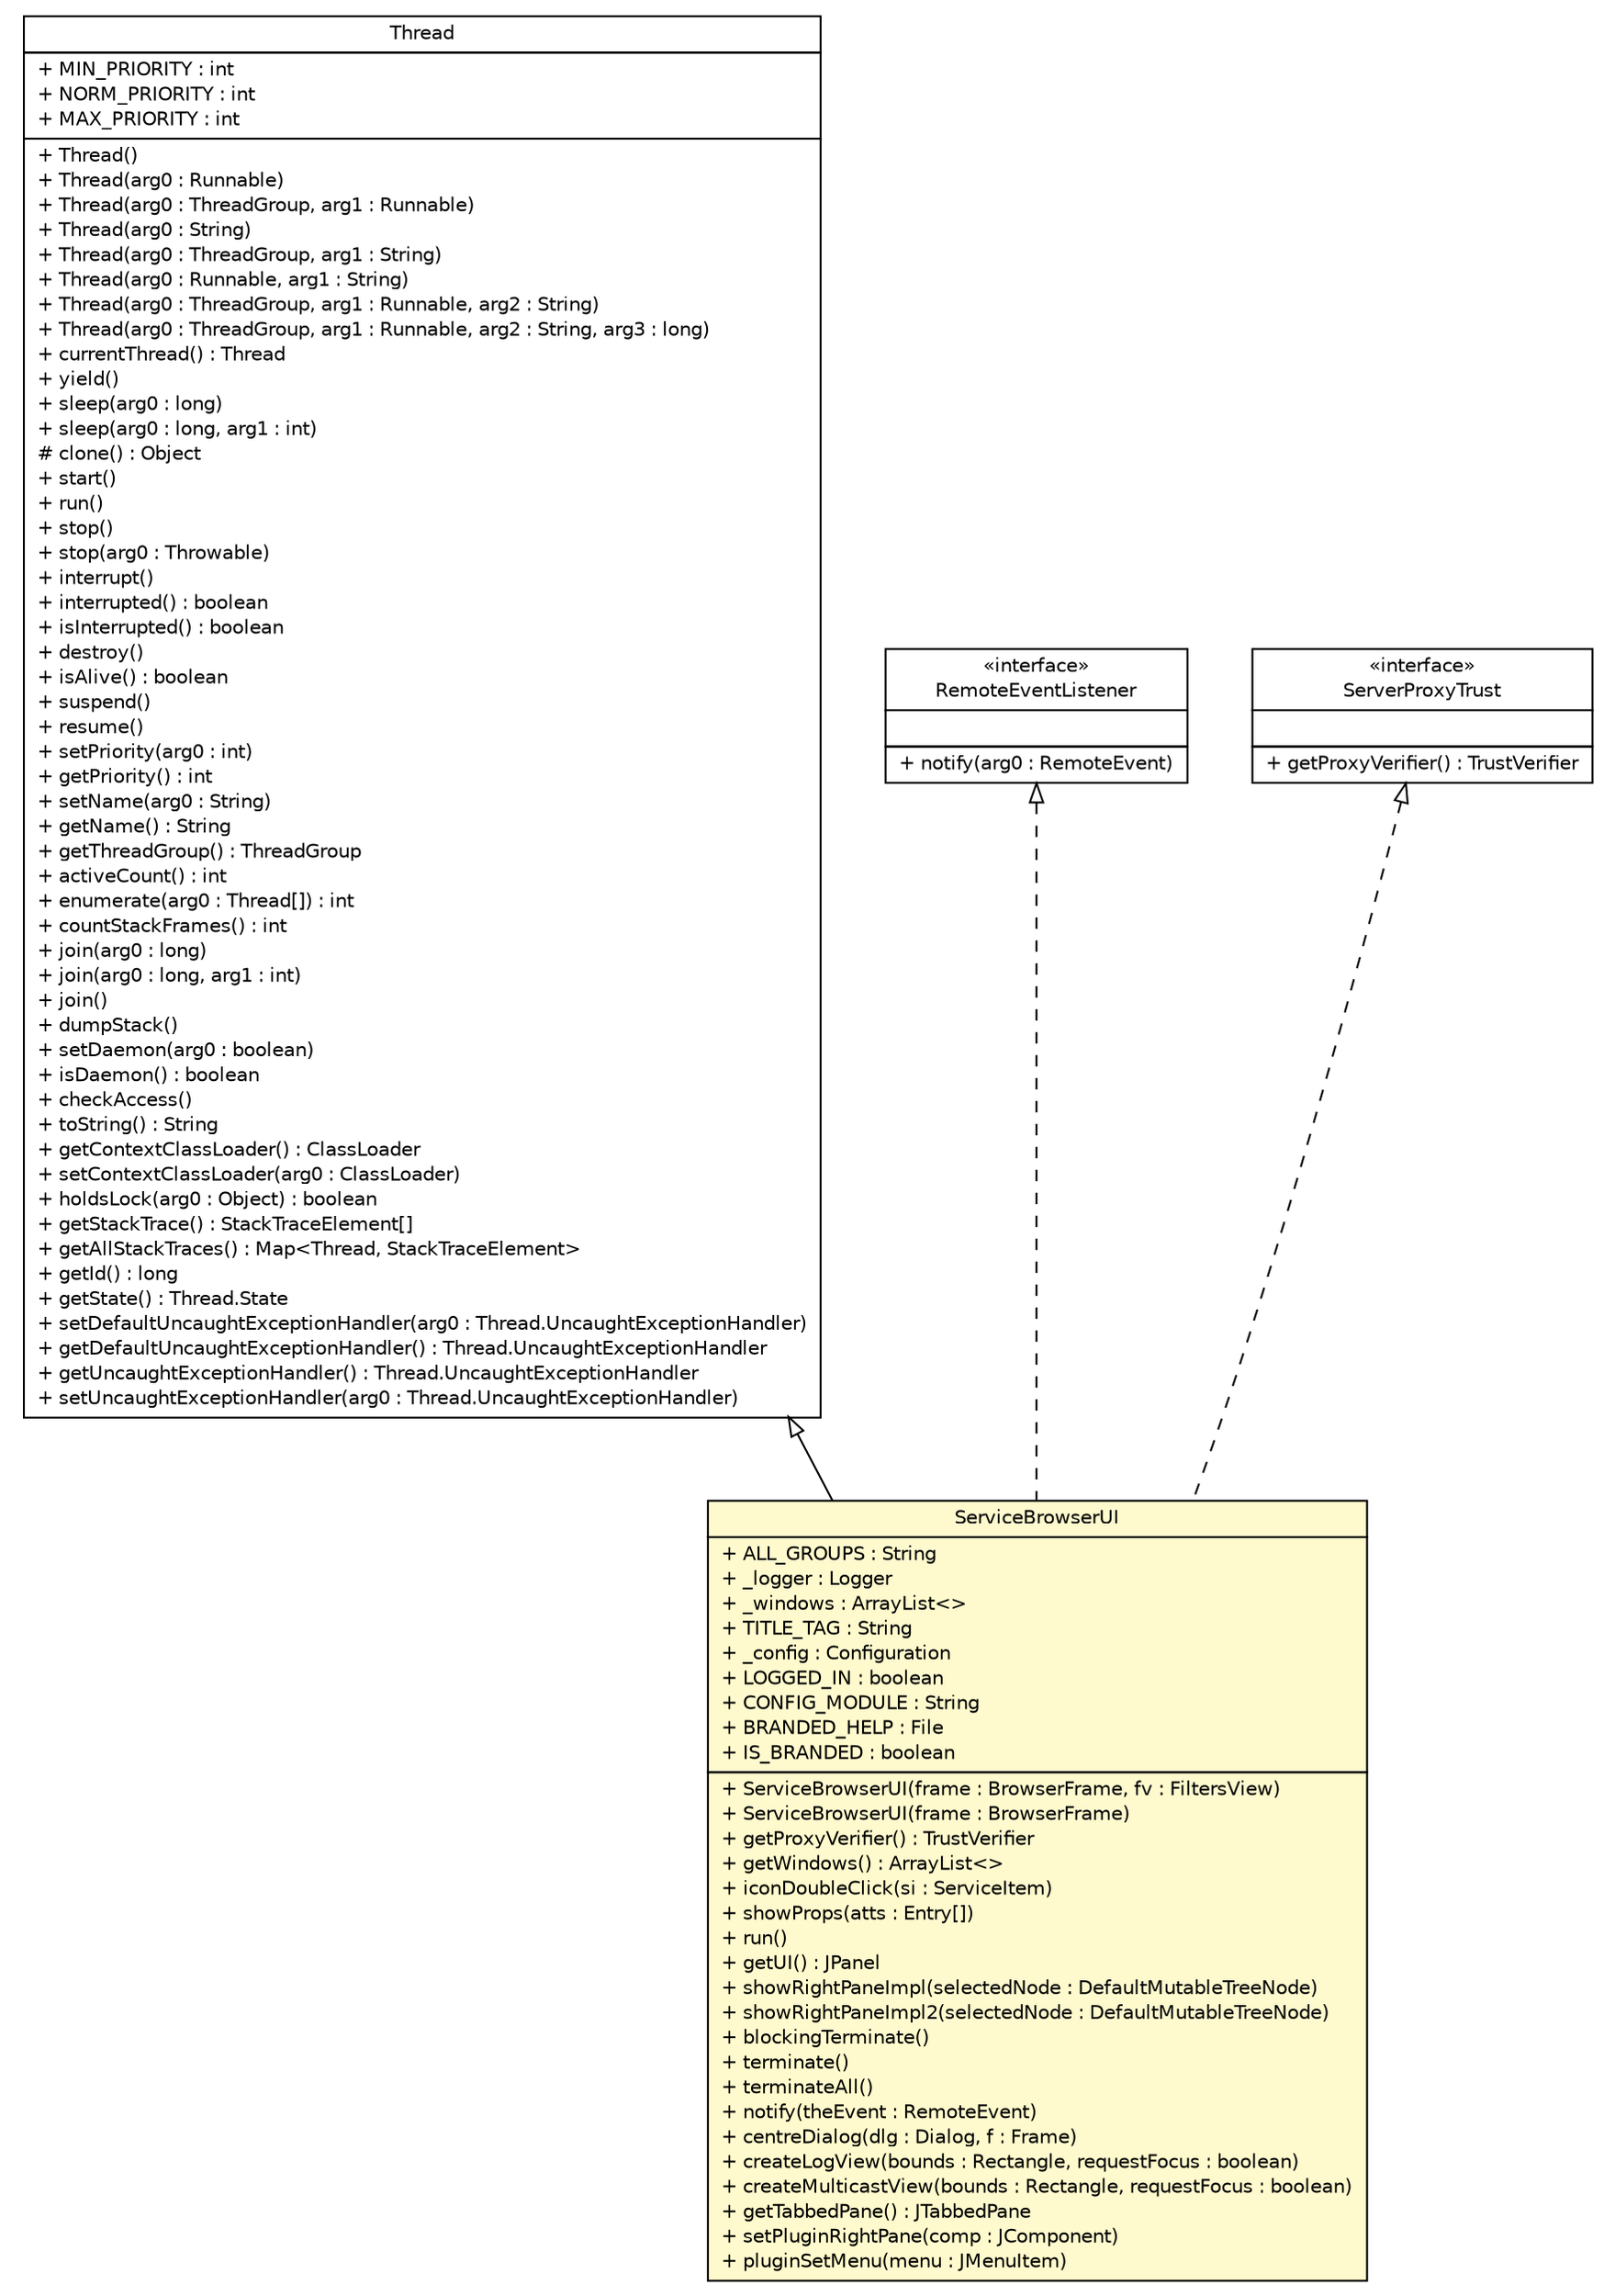 #!/usr/local/bin/dot
#
# Class diagram 
# Generated by UMLGraph version R5_6 (http://www.umlgraph.org/)
#

digraph G {
	edge [fontname="Helvetica",fontsize=10,labelfontname="Helvetica",labelfontsize=10];
	node [fontname="Helvetica",fontsize=10,shape=plaintext];
	nodesep=0.25;
	ranksep=0.5;
	// sorcer.ssb.tools.plugin.browser.ServiceBrowserUI
	c408091 [label=<<table title="sorcer.ssb.tools.plugin.browser.ServiceBrowserUI" border="0" cellborder="1" cellspacing="0" cellpadding="2" port="p" bgcolor="lemonChiffon" href="./ServiceBrowserUI.html">
		<tr><td><table border="0" cellspacing="0" cellpadding="1">
<tr><td align="center" balign="center"> ServiceBrowserUI </td></tr>
		</table></td></tr>
		<tr><td><table border="0" cellspacing="0" cellpadding="1">
<tr><td align="left" balign="left"> + ALL_GROUPS : String </td></tr>
<tr><td align="left" balign="left"> + _logger : Logger </td></tr>
<tr><td align="left" balign="left"> + _windows : ArrayList&lt;&gt; </td></tr>
<tr><td align="left" balign="left"> + TITLE_TAG : String </td></tr>
<tr><td align="left" balign="left"> + _config : Configuration </td></tr>
<tr><td align="left" balign="left"> + LOGGED_IN : boolean </td></tr>
<tr><td align="left" balign="left"> + CONFIG_MODULE : String </td></tr>
<tr><td align="left" balign="left"> + BRANDED_HELP : File </td></tr>
<tr><td align="left" balign="left"> + IS_BRANDED : boolean </td></tr>
		</table></td></tr>
		<tr><td><table border="0" cellspacing="0" cellpadding="1">
<tr><td align="left" balign="left"> + ServiceBrowserUI(frame : BrowserFrame, fv : FiltersView) </td></tr>
<tr><td align="left" balign="left"> + ServiceBrowserUI(frame : BrowserFrame) </td></tr>
<tr><td align="left" balign="left"> + getProxyVerifier() : TrustVerifier </td></tr>
<tr><td align="left" balign="left"> + getWindows() : ArrayList&lt;&gt; </td></tr>
<tr><td align="left" balign="left"> + iconDoubleClick(si : ServiceItem) </td></tr>
<tr><td align="left" balign="left"> + showProps(atts : Entry[]) </td></tr>
<tr><td align="left" balign="left"> + run() </td></tr>
<tr><td align="left" balign="left"> + getUI() : JPanel </td></tr>
<tr><td align="left" balign="left"> + showRightPaneImpl(selectedNode : DefaultMutableTreeNode) </td></tr>
<tr><td align="left" balign="left"> + showRightPaneImpl2(selectedNode : DefaultMutableTreeNode) </td></tr>
<tr><td align="left" balign="left"> + blockingTerminate() </td></tr>
<tr><td align="left" balign="left"> + terminate() </td></tr>
<tr><td align="left" balign="left"> + terminateAll() </td></tr>
<tr><td align="left" balign="left"> + notify(theEvent : RemoteEvent) </td></tr>
<tr><td align="left" balign="left"> + centreDialog(dlg : Dialog, f : Frame) </td></tr>
<tr><td align="left" balign="left"> + createLogView(bounds : Rectangle, requestFocus : boolean) </td></tr>
<tr><td align="left" balign="left"> + createMulticastView(bounds : Rectangle, requestFocus : boolean) </td></tr>
<tr><td align="left" balign="left"> + getTabbedPane() : JTabbedPane </td></tr>
<tr><td align="left" balign="left"> + setPluginRightPane(comp : JComponent) </td></tr>
<tr><td align="left" balign="left"> + pluginSetMenu(menu : JMenuItem) </td></tr>
		</table></td></tr>
		</table>>, URL="./ServiceBrowserUI.html", fontname="Helvetica", fontcolor="black", fontsize=10.0];
	//sorcer.ssb.tools.plugin.browser.ServiceBrowserUI extends java.lang.Thread
	c408191:p -> c408091:p [dir=back,arrowtail=empty];
	//sorcer.ssb.tools.plugin.browser.ServiceBrowserUI implements net.jini.core.event.RemoteEventListener
	c408192:p -> c408091:p [dir=back,arrowtail=empty,style=dashed];
	//sorcer.ssb.tools.plugin.browser.ServiceBrowserUI implements net.jini.security.proxytrust.ServerProxyTrust
	c408193:p -> c408091:p [dir=back,arrowtail=empty,style=dashed];
	// net.jini.core.event.RemoteEventListener
	c408192 [label=<<table title="net.jini.core.event.RemoteEventListener" border="0" cellborder="1" cellspacing="0" cellpadding="2" port="p" href="https://river.apache.org/doc/api/net/jini/core/event/RemoteEventListener.html">
		<tr><td><table border="0" cellspacing="0" cellpadding="1">
<tr><td align="center" balign="center"> &#171;interface&#187; </td></tr>
<tr><td align="center" balign="center"> RemoteEventListener </td></tr>
		</table></td></tr>
		<tr><td><table border="0" cellspacing="0" cellpadding="1">
<tr><td align="left" balign="left">  </td></tr>
		</table></td></tr>
		<tr><td><table border="0" cellspacing="0" cellpadding="1">
<tr><td align="left" balign="left"> + notify(arg0 : RemoteEvent) </td></tr>
		</table></td></tr>
		</table>>, URL="https://river.apache.org/doc/api/net/jini/core/event/RemoteEventListener.html", fontname="Helvetica", fontcolor="black", fontsize=10.0];
	// java.lang.Thread
	c408191 [label=<<table title="java.lang.Thread" border="0" cellborder="1" cellspacing="0" cellpadding="2" port="p" href="http://docs.oracle.com/javase/7/docs/api/java/lang/Thread.html">
		<tr><td><table border="0" cellspacing="0" cellpadding="1">
<tr><td align="center" balign="center"> Thread </td></tr>
		</table></td></tr>
		<tr><td><table border="0" cellspacing="0" cellpadding="1">
<tr><td align="left" balign="left"> + MIN_PRIORITY : int </td></tr>
<tr><td align="left" balign="left"> + NORM_PRIORITY : int </td></tr>
<tr><td align="left" balign="left"> + MAX_PRIORITY : int </td></tr>
		</table></td></tr>
		<tr><td><table border="0" cellspacing="0" cellpadding="1">
<tr><td align="left" balign="left"> + Thread() </td></tr>
<tr><td align="left" balign="left"> + Thread(arg0 : Runnable) </td></tr>
<tr><td align="left" balign="left"> + Thread(arg0 : ThreadGroup, arg1 : Runnable) </td></tr>
<tr><td align="left" balign="left"> + Thread(arg0 : String) </td></tr>
<tr><td align="left" balign="left"> + Thread(arg0 : ThreadGroup, arg1 : String) </td></tr>
<tr><td align="left" balign="left"> + Thread(arg0 : Runnable, arg1 : String) </td></tr>
<tr><td align="left" balign="left"> + Thread(arg0 : ThreadGroup, arg1 : Runnable, arg2 : String) </td></tr>
<tr><td align="left" balign="left"> + Thread(arg0 : ThreadGroup, arg1 : Runnable, arg2 : String, arg3 : long) </td></tr>
<tr><td align="left" balign="left"> + currentThread() : Thread </td></tr>
<tr><td align="left" balign="left"> + yield() </td></tr>
<tr><td align="left" balign="left"> + sleep(arg0 : long) </td></tr>
<tr><td align="left" balign="left"> + sleep(arg0 : long, arg1 : int) </td></tr>
<tr><td align="left" balign="left"> # clone() : Object </td></tr>
<tr><td align="left" balign="left"> + start() </td></tr>
<tr><td align="left" balign="left"> + run() </td></tr>
<tr><td align="left" balign="left"> + stop() </td></tr>
<tr><td align="left" balign="left"> + stop(arg0 : Throwable) </td></tr>
<tr><td align="left" balign="left"> + interrupt() </td></tr>
<tr><td align="left" balign="left"> + interrupted() : boolean </td></tr>
<tr><td align="left" balign="left"> + isInterrupted() : boolean </td></tr>
<tr><td align="left" balign="left"> + destroy() </td></tr>
<tr><td align="left" balign="left"> + isAlive() : boolean </td></tr>
<tr><td align="left" balign="left"> + suspend() </td></tr>
<tr><td align="left" balign="left"> + resume() </td></tr>
<tr><td align="left" balign="left"> + setPriority(arg0 : int) </td></tr>
<tr><td align="left" balign="left"> + getPriority() : int </td></tr>
<tr><td align="left" balign="left"> + setName(arg0 : String) </td></tr>
<tr><td align="left" balign="left"> + getName() : String </td></tr>
<tr><td align="left" balign="left"> + getThreadGroup() : ThreadGroup </td></tr>
<tr><td align="left" balign="left"> + activeCount() : int </td></tr>
<tr><td align="left" balign="left"> + enumerate(arg0 : Thread[]) : int </td></tr>
<tr><td align="left" balign="left"> + countStackFrames() : int </td></tr>
<tr><td align="left" balign="left"> + join(arg0 : long) </td></tr>
<tr><td align="left" balign="left"> + join(arg0 : long, arg1 : int) </td></tr>
<tr><td align="left" balign="left"> + join() </td></tr>
<tr><td align="left" balign="left"> + dumpStack() </td></tr>
<tr><td align="left" balign="left"> + setDaemon(arg0 : boolean) </td></tr>
<tr><td align="left" balign="left"> + isDaemon() : boolean </td></tr>
<tr><td align="left" balign="left"> + checkAccess() </td></tr>
<tr><td align="left" balign="left"> + toString() : String </td></tr>
<tr><td align="left" balign="left"> + getContextClassLoader() : ClassLoader </td></tr>
<tr><td align="left" balign="left"> + setContextClassLoader(arg0 : ClassLoader) </td></tr>
<tr><td align="left" balign="left"> + holdsLock(arg0 : Object) : boolean </td></tr>
<tr><td align="left" balign="left"> + getStackTrace() : StackTraceElement[] </td></tr>
<tr><td align="left" balign="left"> + getAllStackTraces() : Map&lt;Thread, StackTraceElement&gt; </td></tr>
<tr><td align="left" balign="left"> + getId() : long </td></tr>
<tr><td align="left" balign="left"> + getState() : Thread.State </td></tr>
<tr><td align="left" balign="left"> + setDefaultUncaughtExceptionHandler(arg0 : Thread.UncaughtExceptionHandler) </td></tr>
<tr><td align="left" balign="left"> + getDefaultUncaughtExceptionHandler() : Thread.UncaughtExceptionHandler </td></tr>
<tr><td align="left" balign="left"> + getUncaughtExceptionHandler() : Thread.UncaughtExceptionHandler </td></tr>
<tr><td align="left" balign="left"> + setUncaughtExceptionHandler(arg0 : Thread.UncaughtExceptionHandler) </td></tr>
		</table></td></tr>
		</table>>, URL="http://docs.oracle.com/javase/7/docs/api/java/lang/Thread.html", fontname="Helvetica", fontcolor="black", fontsize=10.0];
	// net.jini.security.proxytrust.ServerProxyTrust
	c408193 [label=<<table title="net.jini.security.proxytrust.ServerProxyTrust" border="0" cellborder="1" cellspacing="0" cellpadding="2" port="p" href="https://river.apache.org/doc/api/net/jini/security/proxytrust/ServerProxyTrust.html">
		<tr><td><table border="0" cellspacing="0" cellpadding="1">
<tr><td align="center" balign="center"> &#171;interface&#187; </td></tr>
<tr><td align="center" balign="center"> ServerProxyTrust </td></tr>
		</table></td></tr>
		<tr><td><table border="0" cellspacing="0" cellpadding="1">
<tr><td align="left" balign="left">  </td></tr>
		</table></td></tr>
		<tr><td><table border="0" cellspacing="0" cellpadding="1">
<tr><td align="left" balign="left"> + getProxyVerifier() : TrustVerifier </td></tr>
		</table></td></tr>
		</table>>, URL="https://river.apache.org/doc/api/net/jini/security/proxytrust/ServerProxyTrust.html", fontname="Helvetica", fontcolor="black", fontsize=10.0];
}

